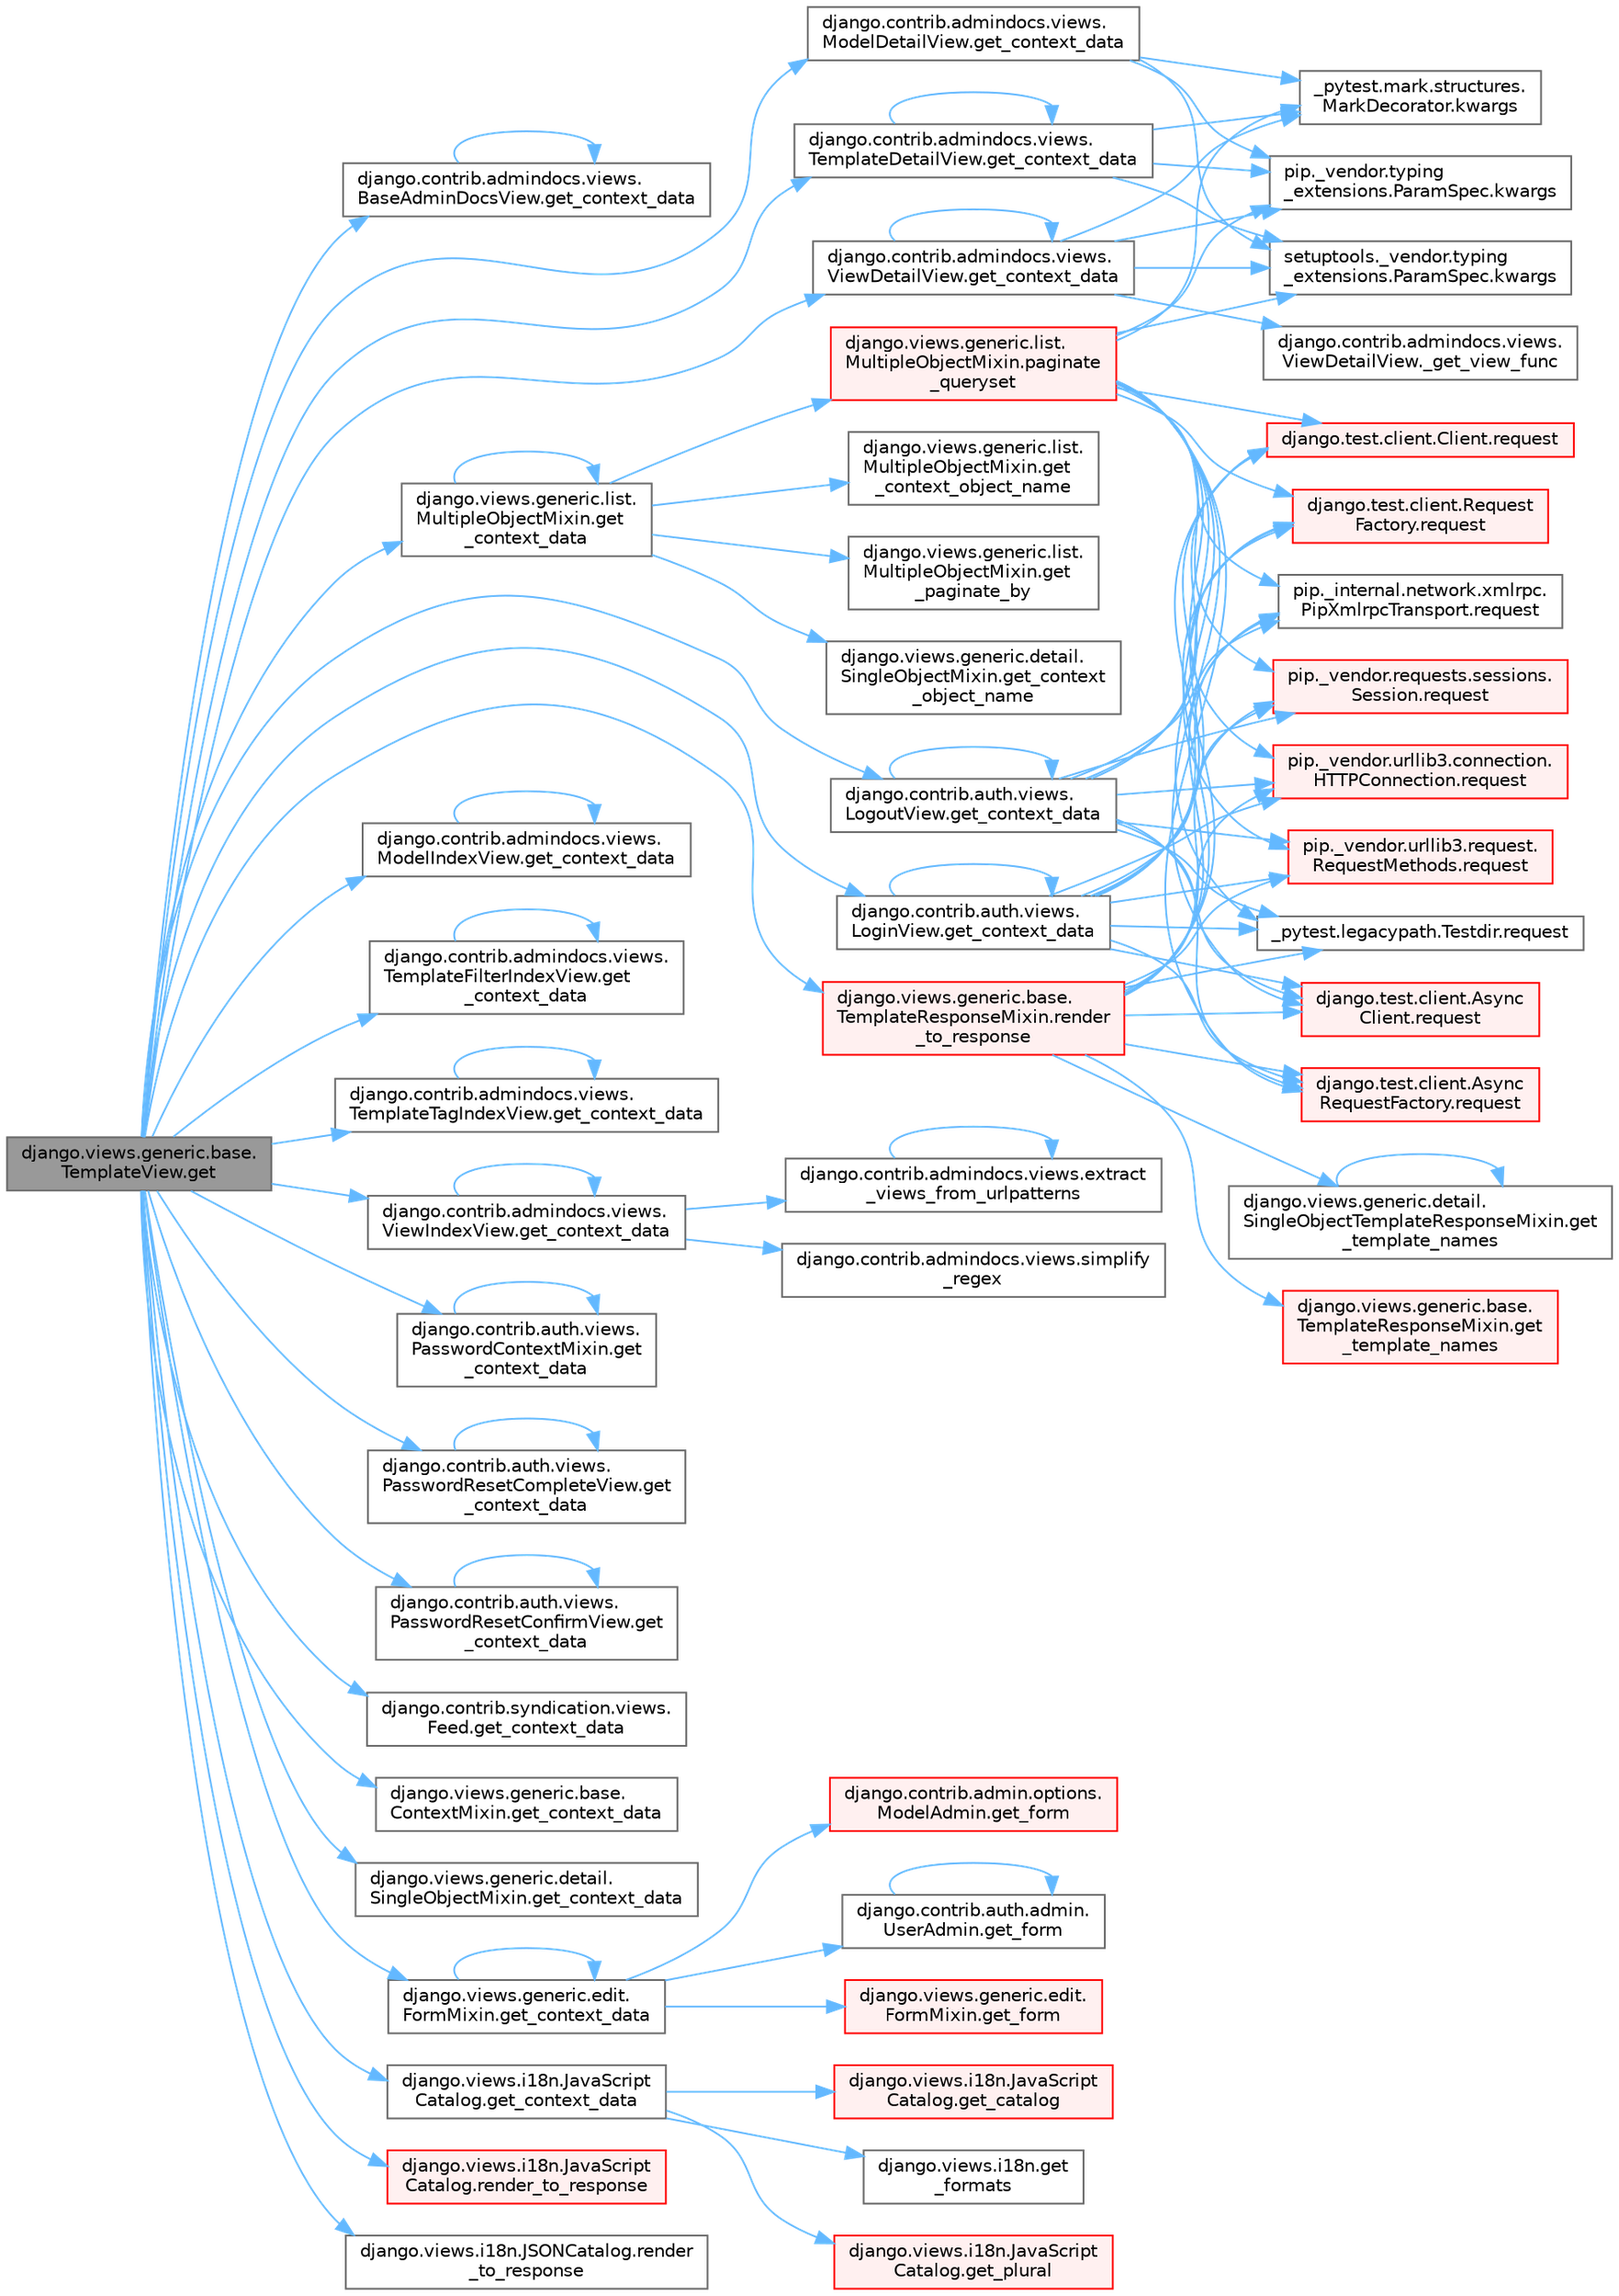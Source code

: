 digraph "django.views.generic.base.TemplateView.get"
{
 // LATEX_PDF_SIZE
  bgcolor="transparent";
  edge [fontname=Helvetica,fontsize=10,labelfontname=Helvetica,labelfontsize=10];
  node [fontname=Helvetica,fontsize=10,shape=box,height=0.2,width=0.4];
  rankdir="LR";
  Node1 [id="Node000001",label="django.views.generic.base.\lTemplateView.get",height=0.2,width=0.4,color="gray40", fillcolor="grey60", style="filled", fontcolor="black",tooltip=" "];
  Node1 -> Node2 [id="edge1_Node000001_Node000002",color="steelblue1",style="solid",tooltip=" "];
  Node2 [id="Node000002",label="django.contrib.admindocs.views.\lBaseAdminDocsView.get_context_data",height=0.2,width=0.4,color="grey40", fillcolor="white", style="filled",URL="$classdjango_1_1contrib_1_1admindocs_1_1views_1_1_base_admin_docs_view.html#ad1977df8246ae09f80c673f91a5eb3e0",tooltip=" "];
  Node2 -> Node2 [id="edge2_Node000002_Node000002",color="steelblue1",style="solid",tooltip=" "];
  Node1 -> Node3 [id="edge3_Node000001_Node000003",color="steelblue1",style="solid",tooltip=" "];
  Node3 [id="Node000003",label="django.contrib.admindocs.views.\lModelDetailView.get_context_data",height=0.2,width=0.4,color="grey40", fillcolor="white", style="filled",URL="$classdjango_1_1contrib_1_1admindocs_1_1views_1_1_model_detail_view.html#ab47f56f92052e9dccd08cad21d204acf",tooltip=" "];
  Node3 -> Node4 [id="edge4_Node000003_Node000004",color="steelblue1",style="solid",tooltip=" "];
  Node4 [id="Node000004",label="_pytest.mark.structures.\lMarkDecorator.kwargs",height=0.2,width=0.4,color="grey40", fillcolor="white", style="filled",URL="$class__pytest_1_1mark_1_1structures_1_1_mark_decorator.html#a07868e83e39f7b31121b611e3627a77c",tooltip=" "];
  Node3 -> Node5 [id="edge5_Node000003_Node000005",color="steelblue1",style="solid",tooltip=" "];
  Node5 [id="Node000005",label="pip._vendor.typing\l_extensions.ParamSpec.kwargs",height=0.2,width=0.4,color="grey40", fillcolor="white", style="filled",URL="$classpip_1_1__vendor_1_1typing__extensions_1_1_param_spec.html#a7533d6714916929b5b3c9ba8f94f1f90",tooltip=" "];
  Node3 -> Node6 [id="edge6_Node000003_Node000006",color="steelblue1",style="solid",tooltip=" "];
  Node6 [id="Node000006",label="setuptools._vendor.typing\l_extensions.ParamSpec.kwargs",height=0.2,width=0.4,color="grey40", fillcolor="white", style="filled",URL="$classsetuptools_1_1__vendor_1_1typing__extensions_1_1_param_spec.html#a3ffadc8575bdbfca5ad02298256b6213",tooltip=" "];
  Node1 -> Node7 [id="edge7_Node000001_Node000007",color="steelblue1",style="solid",tooltip=" "];
  Node7 [id="Node000007",label="django.contrib.admindocs.views.\lModelIndexView.get_context_data",height=0.2,width=0.4,color="grey40", fillcolor="white", style="filled",URL="$classdjango_1_1contrib_1_1admindocs_1_1views_1_1_model_index_view.html#a2cafc5066d3889b5da54d4385716088d",tooltip=" "];
  Node7 -> Node7 [id="edge8_Node000007_Node000007",color="steelblue1",style="solid",tooltip=" "];
  Node1 -> Node8 [id="edge9_Node000001_Node000008",color="steelblue1",style="solid",tooltip=" "];
  Node8 [id="Node000008",label="django.contrib.admindocs.views.\lTemplateDetailView.get_context_data",height=0.2,width=0.4,color="grey40", fillcolor="white", style="filled",URL="$classdjango_1_1contrib_1_1admindocs_1_1views_1_1_template_detail_view.html#acf9a801a852b0a8390e8e5c2961fad75",tooltip=" "];
  Node8 -> Node8 [id="edge10_Node000008_Node000008",color="steelblue1",style="solid",tooltip=" "];
  Node8 -> Node4 [id="edge11_Node000008_Node000004",color="steelblue1",style="solid",tooltip=" "];
  Node8 -> Node5 [id="edge12_Node000008_Node000005",color="steelblue1",style="solid",tooltip=" "];
  Node8 -> Node6 [id="edge13_Node000008_Node000006",color="steelblue1",style="solid",tooltip=" "];
  Node1 -> Node9 [id="edge14_Node000001_Node000009",color="steelblue1",style="solid",tooltip=" "];
  Node9 [id="Node000009",label="django.contrib.admindocs.views.\lTemplateFilterIndexView.get\l_context_data",height=0.2,width=0.4,color="grey40", fillcolor="white", style="filled",URL="$classdjango_1_1contrib_1_1admindocs_1_1views_1_1_template_filter_index_view.html#abebb2f0d54cb96b176adaf845ebe92dd",tooltip=" "];
  Node9 -> Node9 [id="edge15_Node000009_Node000009",color="steelblue1",style="solid",tooltip=" "];
  Node1 -> Node10 [id="edge16_Node000001_Node000010",color="steelblue1",style="solid",tooltip=" "];
  Node10 [id="Node000010",label="django.contrib.admindocs.views.\lTemplateTagIndexView.get_context_data",height=0.2,width=0.4,color="grey40", fillcolor="white", style="filled",URL="$classdjango_1_1contrib_1_1admindocs_1_1views_1_1_template_tag_index_view.html#ab79bfaba91e0080ce211f9f01f6917c0",tooltip=" "];
  Node10 -> Node10 [id="edge17_Node000010_Node000010",color="steelblue1",style="solid",tooltip=" "];
  Node1 -> Node11 [id="edge18_Node000001_Node000011",color="steelblue1",style="solid",tooltip=" "];
  Node11 [id="Node000011",label="django.contrib.admindocs.views.\lViewDetailView.get_context_data",height=0.2,width=0.4,color="grey40", fillcolor="white", style="filled",URL="$classdjango_1_1contrib_1_1admindocs_1_1views_1_1_view_detail_view.html#a24356154e604e5de8fb0c612f12df44c",tooltip=" "];
  Node11 -> Node12 [id="edge19_Node000011_Node000012",color="steelblue1",style="solid",tooltip=" "];
  Node12 [id="Node000012",label="django.contrib.admindocs.views.\lViewDetailView._get_view_func",height=0.2,width=0.4,color="grey40", fillcolor="white", style="filled",URL="$classdjango_1_1contrib_1_1admindocs_1_1views_1_1_view_detail_view.html#a06359bba9152e25b07e841dc8393c268",tooltip=" "];
  Node11 -> Node11 [id="edge20_Node000011_Node000011",color="steelblue1",style="solid",tooltip=" "];
  Node11 -> Node4 [id="edge21_Node000011_Node000004",color="steelblue1",style="solid",tooltip=" "];
  Node11 -> Node5 [id="edge22_Node000011_Node000005",color="steelblue1",style="solid",tooltip=" "];
  Node11 -> Node6 [id="edge23_Node000011_Node000006",color="steelblue1",style="solid",tooltip=" "];
  Node1 -> Node13 [id="edge24_Node000001_Node000013",color="steelblue1",style="solid",tooltip=" "];
  Node13 [id="Node000013",label="django.contrib.admindocs.views.\lViewIndexView.get_context_data",height=0.2,width=0.4,color="grey40", fillcolor="white", style="filled",URL="$classdjango_1_1contrib_1_1admindocs_1_1views_1_1_view_index_view.html#a4b569a4ca12823c1ee6b26d5cafa2946",tooltip=" "];
  Node13 -> Node14 [id="edge25_Node000013_Node000014",color="steelblue1",style="solid",tooltip=" "];
  Node14 [id="Node000014",label="django.contrib.admindocs.views.extract\l_views_from_urlpatterns",height=0.2,width=0.4,color="grey40", fillcolor="white", style="filled",URL="$namespacedjango_1_1contrib_1_1admindocs_1_1views.html#a06b5c8cf3f7f7e66184d69fead4a8802",tooltip=" "];
  Node14 -> Node14 [id="edge26_Node000014_Node000014",color="steelblue1",style="solid",tooltip=" "];
  Node13 -> Node13 [id="edge27_Node000013_Node000013",color="steelblue1",style="solid",tooltip=" "];
  Node13 -> Node15 [id="edge28_Node000013_Node000015",color="steelblue1",style="solid",tooltip=" "];
  Node15 [id="Node000015",label="django.contrib.admindocs.views.simplify\l_regex",height=0.2,width=0.4,color="grey40", fillcolor="white", style="filled",URL="$namespacedjango_1_1contrib_1_1admindocs_1_1views.html#a9e1a1c874692df770aef8cdcc7a283c0",tooltip=" "];
  Node1 -> Node16 [id="edge29_Node000001_Node000016",color="steelblue1",style="solid",tooltip=" "];
  Node16 [id="Node000016",label="django.contrib.auth.views.\lLoginView.get_context_data",height=0.2,width=0.4,color="grey40", fillcolor="white", style="filled",URL="$classdjango_1_1contrib_1_1auth_1_1views_1_1_login_view.html#a5acd74035066c40850101f1d9643e328",tooltip=" "];
  Node16 -> Node16 [id="edge30_Node000016_Node000016",color="steelblue1",style="solid",tooltip=" "];
  Node16 -> Node17 [id="edge31_Node000016_Node000017",color="steelblue1",style="solid",tooltip=" "];
  Node17 [id="Node000017",label="_pytest.legacypath.Testdir.request",height=0.2,width=0.4,color="grey40", fillcolor="white", style="filled",URL="$class__pytest_1_1legacypath_1_1_testdir.html#a0e10c900efcd764da85254119e4d64c4",tooltip=" "];
  Node16 -> Node18 [id="edge32_Node000016_Node000018",color="steelblue1",style="solid",tooltip=" "];
  Node18 [id="Node000018",label="django.test.client.Async\lClient.request",height=0.2,width=0.4,color="red", fillcolor="#FFF0F0", style="filled",URL="$classdjango_1_1test_1_1client_1_1_async_client.html#a891cc2f6b81dcf3583bbbde8d21a713a",tooltip=" "];
  Node16 -> Node20 [id="edge33_Node000016_Node000020",color="steelblue1",style="solid",tooltip=" "];
  Node20 [id="Node000020",label="django.test.client.Async\lRequestFactory.request",height=0.2,width=0.4,color="red", fillcolor="#FFF0F0", style="filled",URL="$classdjango_1_1test_1_1client_1_1_async_request_factory.html#aab026845547a4c2d9203b8710b90f6cd",tooltip=" "];
  Node16 -> Node21 [id="edge34_Node000016_Node000021",color="steelblue1",style="solid",tooltip=" "];
  Node21 [id="Node000021",label="django.test.client.Client.request",height=0.2,width=0.4,color="red", fillcolor="#FFF0F0", style="filled",URL="$classdjango_1_1test_1_1client_1_1_client.html#a2f51c5251142ab6503937051936e33fa",tooltip=" "];
  Node16 -> Node484 [id="edge35_Node000016_Node000484",color="steelblue1",style="solid",tooltip=" "];
  Node484 [id="Node000484",label="django.test.client.Request\lFactory.request",height=0.2,width=0.4,color="red", fillcolor="#FFF0F0", style="filled",URL="$classdjango_1_1test_1_1client_1_1_request_factory.html#adae411ab0df6839c5364b647e4dc63ad",tooltip=" "];
  Node16 -> Node485 [id="edge36_Node000016_Node000485",color="steelblue1",style="solid",tooltip=" "];
  Node485 [id="Node000485",label="pip._internal.network.xmlrpc.\lPipXmlrpcTransport.request",height=0.2,width=0.4,color="grey40", fillcolor="white", style="filled",URL="$classpip_1_1__internal_1_1network_1_1xmlrpc_1_1_pip_xmlrpc_transport.html#a91d1ed180fbf8bcc25f6747a72614c5f",tooltip=" "];
  Node16 -> Node486 [id="edge37_Node000016_Node000486",color="steelblue1",style="solid",tooltip=" "];
  Node486 [id="Node000486",label="pip._vendor.requests.sessions.\lSession.request",height=0.2,width=0.4,color="red", fillcolor="#FFF0F0", style="filled",URL="$classpip_1_1__vendor_1_1requests_1_1sessions_1_1_session.html#a3dddfa16e93faa1a1a553936d913482b",tooltip=" "];
  Node16 -> Node999 [id="edge38_Node000016_Node000999",color="steelblue1",style="solid",tooltip=" "];
  Node999 [id="Node000999",label="pip._vendor.urllib3.connection.\lHTTPConnection.request",height=0.2,width=0.4,color="red", fillcolor="#FFF0F0", style="filled",URL="$classpip_1_1__vendor_1_1urllib3_1_1connection_1_1_h_t_t_p_connection.html#a67e552c4d242e4169bdf7319269a417f",tooltip=" "];
  Node16 -> Node1001 [id="edge39_Node000016_Node001001",color="steelblue1",style="solid",tooltip=" "];
  Node1001 [id="Node001001",label="pip._vendor.urllib3.request.\lRequestMethods.request",height=0.2,width=0.4,color="red", fillcolor="#FFF0F0", style="filled",URL="$classpip_1_1__vendor_1_1urllib3_1_1request_1_1_request_methods.html#a73541f2f0edc7df7413b043e33c69e7f",tooltip=" "];
  Node1 -> Node1618 [id="edge40_Node000001_Node001618",color="steelblue1",style="solid",tooltip=" "];
  Node1618 [id="Node001618",label="django.contrib.auth.views.\lLogoutView.get_context_data",height=0.2,width=0.4,color="grey40", fillcolor="white", style="filled",URL="$classdjango_1_1contrib_1_1auth_1_1views_1_1_logout_view.html#afab0ac15cb452acb486a3f7b9747e43b",tooltip=" "];
  Node1618 -> Node1618 [id="edge41_Node001618_Node001618",color="steelblue1",style="solid",tooltip=" "];
  Node1618 -> Node17 [id="edge42_Node001618_Node000017",color="steelblue1",style="solid",tooltip=" "];
  Node1618 -> Node18 [id="edge43_Node001618_Node000018",color="steelblue1",style="solid",tooltip=" "];
  Node1618 -> Node20 [id="edge44_Node001618_Node000020",color="steelblue1",style="solid",tooltip=" "];
  Node1618 -> Node21 [id="edge45_Node001618_Node000021",color="steelblue1",style="solid",tooltip=" "];
  Node1618 -> Node484 [id="edge46_Node001618_Node000484",color="steelblue1",style="solid",tooltip=" "];
  Node1618 -> Node485 [id="edge47_Node001618_Node000485",color="steelblue1",style="solid",tooltip=" "];
  Node1618 -> Node486 [id="edge48_Node001618_Node000486",color="steelblue1",style="solid",tooltip=" "];
  Node1618 -> Node999 [id="edge49_Node001618_Node000999",color="steelblue1",style="solid",tooltip=" "];
  Node1618 -> Node1001 [id="edge50_Node001618_Node001001",color="steelblue1",style="solid",tooltip=" "];
  Node1 -> Node1619 [id="edge51_Node000001_Node001619",color="steelblue1",style="solid",tooltip=" "];
  Node1619 [id="Node001619",label="django.contrib.auth.views.\lPasswordContextMixin.get\l_context_data",height=0.2,width=0.4,color="grey40", fillcolor="white", style="filled",URL="$classdjango_1_1contrib_1_1auth_1_1views_1_1_password_context_mixin.html#abfa1dd6ee631ec41ba3af37934f34f8b",tooltip=" "];
  Node1619 -> Node1619 [id="edge52_Node001619_Node001619",color="steelblue1",style="solid",tooltip=" "];
  Node1 -> Node1620 [id="edge53_Node000001_Node001620",color="steelblue1",style="solid",tooltip=" "];
  Node1620 [id="Node001620",label="django.contrib.auth.views.\lPasswordResetCompleteView.get\l_context_data",height=0.2,width=0.4,color="grey40", fillcolor="white", style="filled",URL="$classdjango_1_1contrib_1_1auth_1_1views_1_1_password_reset_complete_view.html#ac9084a6483335be8ccdcb9dcf9a326be",tooltip=" "];
  Node1620 -> Node1620 [id="edge54_Node001620_Node001620",color="steelblue1",style="solid",tooltip=" "];
  Node1 -> Node1621 [id="edge55_Node000001_Node001621",color="steelblue1",style="solid",tooltip=" "];
  Node1621 [id="Node001621",label="django.contrib.auth.views.\lPasswordResetConfirmView.get\l_context_data",height=0.2,width=0.4,color="grey40", fillcolor="white", style="filled",URL="$classdjango_1_1contrib_1_1auth_1_1views_1_1_password_reset_confirm_view.html#a77ff55a7f0e6851ab586ce0646bfd930",tooltip=" "];
  Node1621 -> Node1621 [id="edge56_Node001621_Node001621",color="steelblue1",style="solid",tooltip=" "];
  Node1 -> Node1622 [id="edge57_Node000001_Node001622",color="steelblue1",style="solid",tooltip=" "];
  Node1622 [id="Node001622",label="django.contrib.syndication.views.\lFeed.get_context_data",height=0.2,width=0.4,color="grey40", fillcolor="white", style="filled",URL="$classdjango_1_1contrib_1_1syndication_1_1views_1_1_feed.html#aa7cc4ffba3c1e2770e414165e68c04d8",tooltip=" "];
  Node1 -> Node1623 [id="edge58_Node000001_Node001623",color="steelblue1",style="solid",tooltip=" "];
  Node1623 [id="Node001623",label="django.views.generic.base.\lContextMixin.get_context_data",height=0.2,width=0.4,color="grey40", fillcolor="white", style="filled",URL="$classdjango_1_1views_1_1generic_1_1base_1_1_context_mixin.html#aaa6a8d481ad2832dc061072e13f55d7c",tooltip=" "];
  Node1 -> Node1624 [id="edge59_Node000001_Node001624",color="steelblue1",style="solid",tooltip=" "];
  Node1624 [id="Node001624",label="django.views.generic.detail.\lSingleObjectMixin.get_context_data",height=0.2,width=0.4,color="grey40", fillcolor="white", style="filled",URL="$classdjango_1_1views_1_1generic_1_1detail_1_1_single_object_mixin.html#a260b2c9bd6afb81c025d873cd225df5b",tooltip=" "];
  Node1 -> Node1625 [id="edge60_Node000001_Node001625",color="steelblue1",style="solid",tooltip=" "];
  Node1625 [id="Node001625",label="django.views.generic.edit.\lFormMixin.get_context_data",height=0.2,width=0.4,color="grey40", fillcolor="white", style="filled",URL="$classdjango_1_1views_1_1generic_1_1edit_1_1_form_mixin.html#acde4b1eaeec02ebbce51ac4355653d5b",tooltip=" "];
  Node1625 -> Node1625 [id="edge61_Node001625_Node001625",color="steelblue1",style="solid",tooltip=" "];
  Node1625 -> Node1626 [id="edge62_Node001625_Node001626",color="steelblue1",style="solid",tooltip=" "];
  Node1626 [id="Node001626",label="django.contrib.admin.options.\lModelAdmin.get_form",height=0.2,width=0.4,color="red", fillcolor="#FFF0F0", style="filled",URL="$classdjango_1_1contrib_1_1admin_1_1options_1_1_model_admin.html#a57f87fb2bbbe6d71b86dee23eff86522",tooltip=" "];
  Node1625 -> Node1641 [id="edge63_Node001625_Node001641",color="steelblue1",style="solid",tooltip=" "];
  Node1641 [id="Node001641",label="django.contrib.auth.admin.\lUserAdmin.get_form",height=0.2,width=0.4,color="grey40", fillcolor="white", style="filled",URL="$classdjango_1_1contrib_1_1auth_1_1admin_1_1_user_admin.html#a31237fb5aeadd7f01de3fe0957e1e1f7",tooltip=" "];
  Node1641 -> Node1641 [id="edge64_Node001641_Node001641",color="steelblue1",style="solid",tooltip=" "];
  Node1625 -> Node1642 [id="edge65_Node001625_Node001642",color="steelblue1",style="solid",tooltip=" "];
  Node1642 [id="Node001642",label="django.views.generic.edit.\lFormMixin.get_form",height=0.2,width=0.4,color="red", fillcolor="#FFF0F0", style="filled",URL="$classdjango_1_1views_1_1generic_1_1edit_1_1_form_mixin.html#af3ab4348d2bf2a9b5ceb04c079a20ea5",tooltip=" "];
  Node1 -> Node1671 [id="edge66_Node000001_Node001671",color="steelblue1",style="solid",tooltip=" "];
  Node1671 [id="Node001671",label="django.views.generic.list.\lMultipleObjectMixin.get\l_context_data",height=0.2,width=0.4,color="grey40", fillcolor="white", style="filled",URL="$classdjango_1_1views_1_1generic_1_1list_1_1_multiple_object_mixin.html#a10a1d27aca6a731b33b4b0bbcbdfd6f7",tooltip=" "];
  Node1671 -> Node1671 [id="edge67_Node001671_Node001671",color="steelblue1",style="solid",tooltip=" "];
  Node1671 -> Node1672 [id="edge68_Node001671_Node001672",color="steelblue1",style="solid",tooltip=" "];
  Node1672 [id="Node001672",label="django.views.generic.detail.\lSingleObjectMixin.get_context\l_object_name",height=0.2,width=0.4,color="grey40", fillcolor="white", style="filled",URL="$classdjango_1_1views_1_1generic_1_1detail_1_1_single_object_mixin.html#a49308ab5fe931fd8c1b37a4f33f2b419",tooltip=" "];
  Node1671 -> Node1673 [id="edge69_Node001671_Node001673",color="steelblue1",style="solid",tooltip=" "];
  Node1673 [id="Node001673",label="django.views.generic.list.\lMultipleObjectMixin.get\l_context_object_name",height=0.2,width=0.4,color="grey40", fillcolor="white", style="filled",URL="$classdjango_1_1views_1_1generic_1_1list_1_1_multiple_object_mixin.html#a4a65e91fdaa7932a053f4328f1b84a1e",tooltip=" "];
  Node1671 -> Node1674 [id="edge70_Node001671_Node001674",color="steelblue1",style="solid",tooltip=" "];
  Node1674 [id="Node001674",label="django.views.generic.list.\lMultipleObjectMixin.get\l_paginate_by",height=0.2,width=0.4,color="grey40", fillcolor="white", style="filled",URL="$classdjango_1_1views_1_1generic_1_1list_1_1_multiple_object_mixin.html#ad3b109e59587ffd419177e4861455cc4",tooltip=" "];
  Node1671 -> Node1675 [id="edge71_Node001671_Node001675",color="steelblue1",style="solid",tooltip=" "];
  Node1675 [id="Node001675",label="django.views.generic.list.\lMultipleObjectMixin.paginate\l_queryset",height=0.2,width=0.4,color="red", fillcolor="#FFF0F0", style="filled",URL="$classdjango_1_1views_1_1generic_1_1list_1_1_multiple_object_mixin.html#a629d97db3e2fce953986e39c9e5b0f5a",tooltip=" "];
  Node1675 -> Node4 [id="edge72_Node001675_Node000004",color="steelblue1",style="solid",tooltip=" "];
  Node1675 -> Node5 [id="edge73_Node001675_Node000005",color="steelblue1",style="solid",tooltip=" "];
  Node1675 -> Node6 [id="edge74_Node001675_Node000006",color="steelblue1",style="solid",tooltip=" "];
  Node1675 -> Node17 [id="edge75_Node001675_Node000017",color="steelblue1",style="solid",tooltip=" "];
  Node1675 -> Node18 [id="edge76_Node001675_Node000018",color="steelblue1",style="solid",tooltip=" "];
  Node1675 -> Node20 [id="edge77_Node001675_Node000020",color="steelblue1",style="solid",tooltip=" "];
  Node1675 -> Node21 [id="edge78_Node001675_Node000021",color="steelblue1",style="solid",tooltip=" "];
  Node1675 -> Node484 [id="edge79_Node001675_Node000484",color="steelblue1",style="solid",tooltip=" "];
  Node1675 -> Node485 [id="edge80_Node001675_Node000485",color="steelblue1",style="solid",tooltip=" "];
  Node1675 -> Node486 [id="edge81_Node001675_Node000486",color="steelblue1",style="solid",tooltip=" "];
  Node1675 -> Node999 [id="edge82_Node001675_Node000999",color="steelblue1",style="solid",tooltip=" "];
  Node1675 -> Node1001 [id="edge83_Node001675_Node001001",color="steelblue1",style="solid",tooltip=" "];
  Node1 -> Node1682 [id="edge84_Node000001_Node001682",color="steelblue1",style="solid",tooltip=" "];
  Node1682 [id="Node001682",label="django.views.i18n.JavaScript\lCatalog.get_context_data",height=0.2,width=0.4,color="grey40", fillcolor="white", style="filled",URL="$classdjango_1_1views_1_1i18n_1_1_java_script_catalog.html#ac5b55c2c1f5afddde1e9485b382e2aa0",tooltip=" "];
  Node1682 -> Node1683 [id="edge85_Node001682_Node001683",color="steelblue1",style="solid",tooltip=" "];
  Node1683 [id="Node001683",label="django.views.i18n.JavaScript\lCatalog.get_catalog",height=0.2,width=0.4,color="red", fillcolor="#FFF0F0", style="filled",URL="$classdjango_1_1views_1_1i18n_1_1_java_script_catalog.html#a3cf70b7e78377811219f2fee26e3ac8b",tooltip=" "];
  Node1682 -> Node1686 [id="edge86_Node001682_Node001686",color="steelblue1",style="solid",tooltip=" "];
  Node1686 [id="Node001686",label="django.views.i18n.get\l_formats",height=0.2,width=0.4,color="grey40", fillcolor="white", style="filled",URL="$namespacedjango_1_1views_1_1i18n.html#a7dedf8b33552c5f05babc7f3e18fc07c",tooltip=" "];
  Node1682 -> Node1687 [id="edge87_Node001682_Node001687",color="steelblue1",style="solid",tooltip=" "];
  Node1687 [id="Node001687",label="django.views.i18n.JavaScript\lCatalog.get_plural",height=0.2,width=0.4,color="red", fillcolor="#FFF0F0", style="filled",URL="$classdjango_1_1views_1_1i18n_1_1_java_script_catalog.html#a80e65e61e92d47610993a5c9fa26703e",tooltip=" "];
  Node1 -> Node1688 [id="edge88_Node000001_Node001688",color="steelblue1",style="solid",tooltip=" "];
  Node1688 [id="Node001688",label="django.views.generic.base.\lTemplateResponseMixin.render\l_to_response",height=0.2,width=0.4,color="red", fillcolor="#FFF0F0", style="filled",URL="$classdjango_1_1views_1_1generic_1_1base_1_1_template_response_mixin.html#acb779fab0e9d87e1ae49b9b4ad4e4492",tooltip=" "];
  Node1688 -> Node1689 [id="edge89_Node001688_Node001689",color="steelblue1",style="solid",tooltip=" "];
  Node1689 [id="Node001689",label="django.views.generic.base.\lTemplateResponseMixin.get\l_template_names",height=0.2,width=0.4,color="red", fillcolor="#FFF0F0", style="filled",URL="$classdjango_1_1views_1_1generic_1_1base_1_1_template_response_mixin.html#a01e86f80f6149ac9356850cbeba9bd22",tooltip=" "];
  Node1688 -> Node1696 [id="edge90_Node001688_Node001696",color="steelblue1",style="solid",tooltip=" "];
  Node1696 [id="Node001696",label="django.views.generic.detail.\lSingleObjectTemplateResponseMixin.get\l_template_names",height=0.2,width=0.4,color="grey40", fillcolor="white", style="filled",URL="$classdjango_1_1views_1_1generic_1_1detail_1_1_single_object_template_response_mixin.html#a50aa80c706b326590422e7c624ebba77",tooltip=" "];
  Node1696 -> Node1696 [id="edge91_Node001696_Node001696",color="steelblue1",style="solid",tooltip=" "];
  Node1688 -> Node17 [id="edge92_Node001688_Node000017",color="steelblue1",style="solid",tooltip=" "];
  Node1688 -> Node18 [id="edge93_Node001688_Node000018",color="steelblue1",style="solid",tooltip=" "];
  Node1688 -> Node20 [id="edge94_Node001688_Node000020",color="steelblue1",style="solid",tooltip=" "];
  Node1688 -> Node21 [id="edge95_Node001688_Node000021",color="steelblue1",style="solid",tooltip=" "];
  Node1688 -> Node484 [id="edge96_Node001688_Node000484",color="steelblue1",style="solid",tooltip=" "];
  Node1688 -> Node485 [id="edge97_Node001688_Node000485",color="steelblue1",style="solid",tooltip=" "];
  Node1688 -> Node486 [id="edge98_Node001688_Node000486",color="steelblue1",style="solid",tooltip=" "];
  Node1688 -> Node999 [id="edge99_Node001688_Node000999",color="steelblue1",style="solid",tooltip=" "];
  Node1688 -> Node1001 [id="edge100_Node001688_Node001001",color="steelblue1",style="solid",tooltip=" "];
  Node1 -> Node1698 [id="edge101_Node000001_Node001698",color="steelblue1",style="solid",tooltip=" "];
  Node1698 [id="Node001698",label="django.views.i18n.JavaScript\lCatalog.render_to_response",height=0.2,width=0.4,color="red", fillcolor="#FFF0F0", style="filled",URL="$classdjango_1_1views_1_1i18n_1_1_java_script_catalog.html#a4f8ccc2554627204e1cd042998831228",tooltip=" "];
  Node1 -> Node1700 [id="edge102_Node000001_Node001700",color="steelblue1",style="solid",tooltip=" "];
  Node1700 [id="Node001700",label="django.views.i18n.JSONCatalog.render\l_to_response",height=0.2,width=0.4,color="grey40", fillcolor="white", style="filled",URL="$classdjango_1_1views_1_1i18n_1_1_j_s_o_n_catalog.html#a71631a886b59511c4ed2a21b1adf34ff",tooltip=" "];
}
